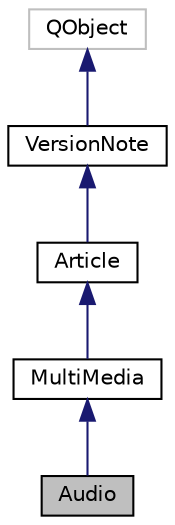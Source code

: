 digraph "Audio"
{
  edge [fontname="Helvetica",fontsize="10",labelfontname="Helvetica",labelfontsize="10"];
  node [fontname="Helvetica",fontsize="10",shape=record];
  Node5 [label="Audio",height=0.2,width=0.4,color="black", fillcolor="grey75", style="filled", fontcolor="black"];
  Node6 -> Node5 [dir="back",color="midnightblue",fontsize="10",style="solid",fontname="Helvetica"];
  Node6 [label="MultiMedia",height=0.2,width=0.4,color="black", fillcolor="white", style="filled",URL="$class_multi_media.html",tooltip="Classe abstraite qui généralise les informations des différentes versions multimédia (video..."];
  Node7 -> Node6 [dir="back",color="midnightblue",fontsize="10",style="solid",fontname="Helvetica"];
  Node7 [label="Article",height=0.2,width=0.4,color="black", fillcolor="white", style="filled",URL="$class_article.html"];
  Node8 -> Node7 [dir="back",color="midnightblue",fontsize="10",style="solid",fontname="Helvetica"];
  Node8 [label="VersionNote",height=0.2,width=0.4,color="black", fillcolor="white", style="filled",URL="$class_version_note.html",tooltip="Classe abstraite qui regroupe les partie communes d&#39;une version d&#39;une Note. "];
  Node9 -> Node8 [dir="back",color="midnightblue",fontsize="10",style="solid",fontname="Helvetica"];
  Node9 [label="QObject",height=0.2,width=0.4,color="grey75", fillcolor="white", style="filled"];
}
